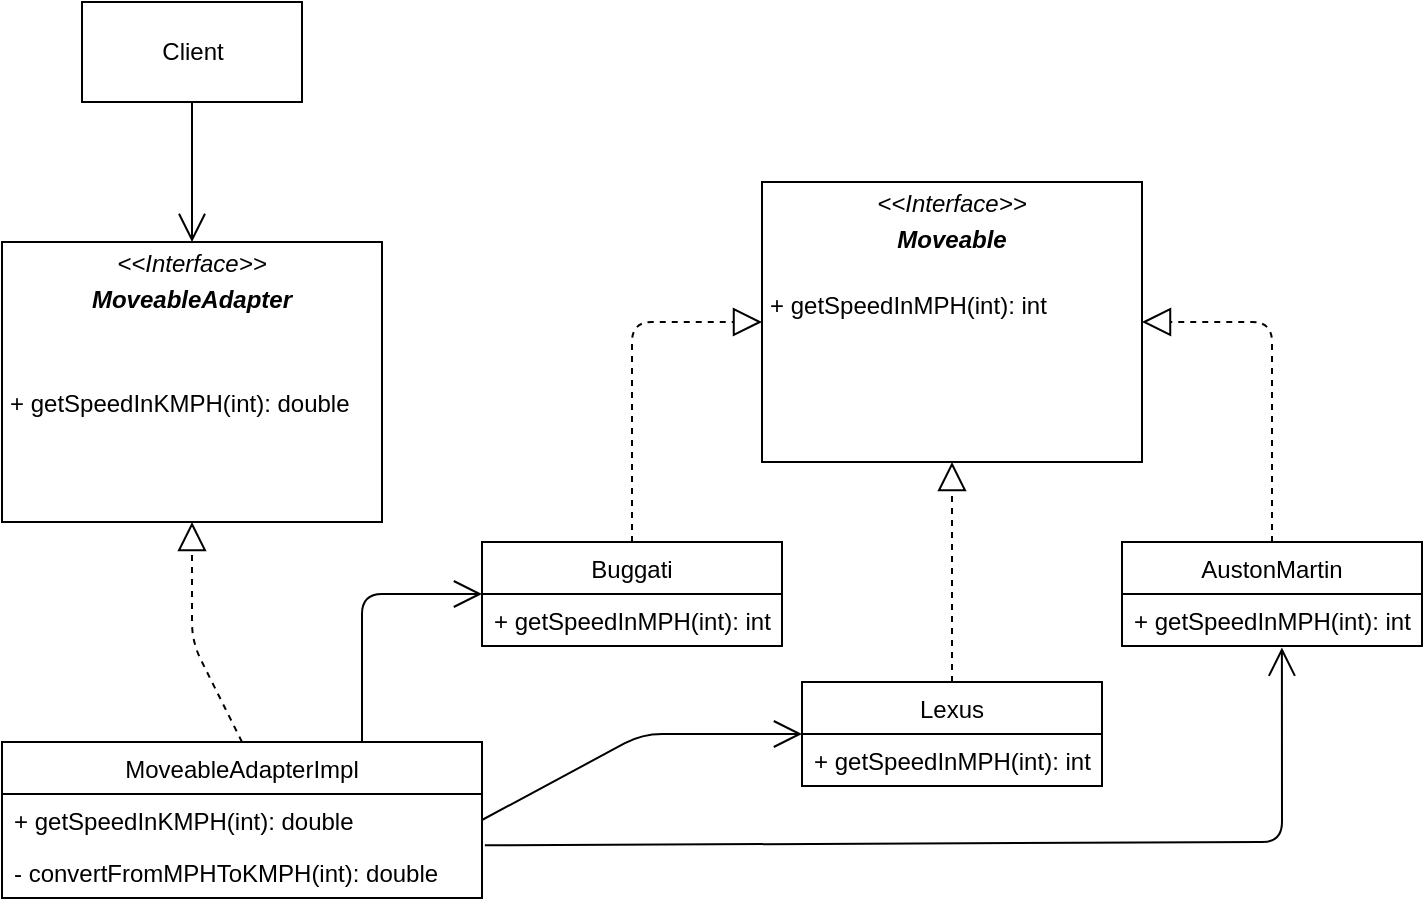 <mxfile version="13.5.7" type="device"><diagram id="C5RBs43oDa-KdzZeNtuy" name="Page-1"><mxGraphModel dx="1202" dy="585" grid="1" gridSize="10" guides="1" tooltips="1" connect="1" arrows="1" fold="1" page="1" pageScale="1" pageWidth="827" pageHeight="1169" math="0" shadow="0"><root><mxCell id="WIyWlLk6GJQsqaUBKTNV-0"/><mxCell id="WIyWlLk6GJQsqaUBKTNV-1" parent="WIyWlLk6GJQsqaUBKTNV-0"/><mxCell id="AuxKS3ff8hvRgaIcmGSK-60" value="&lt;p style=&quot;margin: 0px ; margin-top: 4px ; text-align: center&quot;&gt;&lt;i&gt;&amp;lt;&amp;lt;Interface&amp;gt;&amp;gt;&lt;/i&gt;&lt;/p&gt;&lt;p style=&quot;margin: 0px ; margin-top: 4px ; text-align: center&quot;&gt;&lt;i&gt;&lt;b&gt;MoveableAdapter&lt;/b&gt;&lt;/i&gt;&lt;/p&gt;&lt;p style=&quot;margin: 0px ; margin-top: 4px ; text-align: center&quot;&gt;&lt;i&gt;&lt;b&gt;&lt;br&gt;&lt;/b&gt;&lt;/i&gt;&lt;/p&gt;&lt;p style=&quot;margin: 0px ; margin-top: 4px ; text-align: center&quot;&gt;&lt;i&gt;&lt;b&gt;&lt;br&gt;&lt;/b&gt;&lt;/i&gt;&lt;/p&gt;&lt;p style=&quot;margin: 0px ; margin-left: 4px&quot;&gt;+ getSpeedInKMPH(int): double&lt;br&gt;&lt;/p&gt;" style="verticalAlign=top;align=left;overflow=fill;fontSize=12;fontFamily=Helvetica;html=1;" vertex="1" parent="WIyWlLk6GJQsqaUBKTNV-1"><mxGeometry x="80" y="200" width="190" height="140" as="geometry"/></mxCell><mxCell id="AuxKS3ff8hvRgaIcmGSK-61" value="&lt;p style=&quot;margin: 0px ; margin-top: 4px ; text-align: center&quot;&gt;&lt;i&gt;&amp;lt;&amp;lt;Interface&amp;gt;&amp;gt;&lt;/i&gt;&lt;/p&gt;&lt;p style=&quot;margin: 0px ; margin-top: 4px ; text-align: center&quot;&gt;&lt;i&gt;&lt;b&gt;Moveable&lt;/b&gt;&lt;/i&gt;&lt;/p&gt;&lt;p style=&quot;margin: 0px ; margin-top: 4px ; text-align: center&quot;&gt;&lt;i&gt;&lt;b&gt;&lt;br&gt;&lt;/b&gt;&lt;/i&gt;&lt;/p&gt;&lt;p style=&quot;margin: 0px ; margin-left: 4px&quot;&gt;+ getSpeedInMPH(int): int&lt;br&gt;&lt;/p&gt;" style="verticalAlign=top;align=left;overflow=fill;fontSize=12;fontFamily=Helvetica;html=1;" vertex="1" parent="WIyWlLk6GJQsqaUBKTNV-1"><mxGeometry x="460" y="170" width="190" height="140" as="geometry"/></mxCell><mxCell id="AuxKS3ff8hvRgaIcmGSK-62" value="MoveableAdapterImpl" style="swimlane;fontStyle=0;childLayout=stackLayout;horizontal=1;startSize=26;fillColor=none;horizontalStack=0;resizeParent=1;resizeParentMax=0;resizeLast=0;collapsible=1;marginBottom=0;" vertex="1" parent="WIyWlLk6GJQsqaUBKTNV-1"><mxGeometry x="80" y="450" width="240" height="78" as="geometry"/></mxCell><mxCell id="AuxKS3ff8hvRgaIcmGSK-63" value="+ getSpeedInKMPH(int): double&#10;" style="text;strokeColor=none;fillColor=none;align=left;verticalAlign=top;spacingLeft=4;spacingRight=4;overflow=hidden;rotatable=0;points=[[0,0.5],[1,0.5]];portConstraint=eastwest;" vertex="1" parent="AuxKS3ff8hvRgaIcmGSK-62"><mxGeometry y="26" width="240" height="26" as="geometry"/></mxCell><mxCell id="AuxKS3ff8hvRgaIcmGSK-64" value="- convertFromMPHToKMPH(int): double" style="text;strokeColor=none;fillColor=none;align=left;verticalAlign=top;spacingLeft=4;spacingRight=4;overflow=hidden;rotatable=0;points=[[0,0.5],[1,0.5]];portConstraint=eastwest;" vertex="1" parent="AuxKS3ff8hvRgaIcmGSK-62"><mxGeometry y="52" width="240" height="26" as="geometry"/></mxCell><mxCell id="AuxKS3ff8hvRgaIcmGSK-66" value="Buggati" style="swimlane;fontStyle=0;childLayout=stackLayout;horizontal=1;startSize=26;fillColor=none;horizontalStack=0;resizeParent=1;resizeParentMax=0;resizeLast=0;collapsible=1;marginBottom=0;" vertex="1" parent="WIyWlLk6GJQsqaUBKTNV-1"><mxGeometry x="320" y="350" width="150" height="52" as="geometry"/></mxCell><mxCell id="AuxKS3ff8hvRgaIcmGSK-67" value="+ getSpeedInMPH(int): int&#10;" style="text;strokeColor=none;fillColor=none;align=left;verticalAlign=top;spacingLeft=4;spacingRight=4;overflow=hidden;rotatable=0;points=[[0,0.5],[1,0.5]];portConstraint=eastwest;" vertex="1" parent="AuxKS3ff8hvRgaIcmGSK-66"><mxGeometry y="26" width="150" height="26" as="geometry"/></mxCell><mxCell id="AuxKS3ff8hvRgaIcmGSK-75" value="Lexus" style="swimlane;fontStyle=0;childLayout=stackLayout;horizontal=1;startSize=26;fillColor=none;horizontalStack=0;resizeParent=1;resizeParentMax=0;resizeLast=0;collapsible=1;marginBottom=0;" vertex="1" parent="WIyWlLk6GJQsqaUBKTNV-1"><mxGeometry x="480" y="420" width="150" height="52" as="geometry"/></mxCell><mxCell id="AuxKS3ff8hvRgaIcmGSK-76" value="+ getSpeedInMPH(int): int&#10;" style="text;strokeColor=none;fillColor=none;align=left;verticalAlign=top;spacingLeft=4;spacingRight=4;overflow=hidden;rotatable=0;points=[[0,0.5],[1,0.5]];portConstraint=eastwest;" vertex="1" parent="AuxKS3ff8hvRgaIcmGSK-75"><mxGeometry y="26" width="150" height="26" as="geometry"/></mxCell><mxCell id="AuxKS3ff8hvRgaIcmGSK-77" value="AustonMartin" style="swimlane;fontStyle=0;childLayout=stackLayout;horizontal=1;startSize=26;fillColor=none;horizontalStack=0;resizeParent=1;resizeParentMax=0;resizeLast=0;collapsible=1;marginBottom=0;" vertex="1" parent="WIyWlLk6GJQsqaUBKTNV-1"><mxGeometry x="640" y="350" width="150" height="52" as="geometry"/></mxCell><mxCell id="AuxKS3ff8hvRgaIcmGSK-78" value="+ getSpeedInMPH(int): int&#10;" style="text;strokeColor=none;fillColor=none;align=left;verticalAlign=top;spacingLeft=4;spacingRight=4;overflow=hidden;rotatable=0;points=[[0,0.5],[1,0.5]];portConstraint=eastwest;" vertex="1" parent="AuxKS3ff8hvRgaIcmGSK-77"><mxGeometry y="26" width="150" height="26" as="geometry"/></mxCell><mxCell id="AuxKS3ff8hvRgaIcmGSK-79" value="" style="endArrow=open;endFill=1;endSize=12;html=1;exitX=0.75;exitY=0;exitDx=0;exitDy=0;entryX=0;entryY=0.5;entryDx=0;entryDy=0;" edge="1" parent="WIyWlLk6GJQsqaUBKTNV-1" source="AuxKS3ff8hvRgaIcmGSK-62" target="AuxKS3ff8hvRgaIcmGSK-66"><mxGeometry width="160" relative="1" as="geometry"><mxPoint x="480" y="340" as="sourcePoint"/><mxPoint x="640" y="340" as="targetPoint"/><Array as="points"><mxPoint x="260" y="376"/></Array></mxGeometry></mxCell><mxCell id="AuxKS3ff8hvRgaIcmGSK-80" value="" style="endArrow=open;endFill=1;endSize=12;html=1;exitX=1;exitY=0.5;exitDx=0;exitDy=0;entryX=0;entryY=0.5;entryDx=0;entryDy=0;" edge="1" parent="WIyWlLk6GJQsqaUBKTNV-1" source="AuxKS3ff8hvRgaIcmGSK-63" target="AuxKS3ff8hvRgaIcmGSK-75"><mxGeometry width="160" relative="1" as="geometry"><mxPoint x="480" y="340" as="sourcePoint"/><mxPoint x="640" y="340" as="targetPoint"/><Array as="points"><mxPoint x="400" y="446"/></Array></mxGeometry></mxCell><mxCell id="AuxKS3ff8hvRgaIcmGSK-81" value="" style="endArrow=open;endFill=1;endSize=12;html=1;entryX=0.533;entryY=1.031;entryDx=0;entryDy=0;entryPerimeter=0;exitX=1.006;exitY=-0.014;exitDx=0;exitDy=0;exitPerimeter=0;" edge="1" parent="WIyWlLk6GJQsqaUBKTNV-1" source="AuxKS3ff8hvRgaIcmGSK-64" target="AuxKS3ff8hvRgaIcmGSK-78"><mxGeometry width="160" relative="1" as="geometry"><mxPoint x="480" y="340" as="sourcePoint"/><mxPoint x="640" y="340" as="targetPoint"/><Array as="points"><mxPoint x="720" y="500"/></Array></mxGeometry></mxCell><mxCell id="AuxKS3ff8hvRgaIcmGSK-82" value="" style="endArrow=block;dashed=1;endFill=0;endSize=12;html=1;exitX=0.5;exitY=0;exitDx=0;exitDy=0;entryX=0.5;entryY=1;entryDx=0;entryDy=0;" edge="1" parent="WIyWlLk6GJQsqaUBKTNV-1" source="AuxKS3ff8hvRgaIcmGSK-62" target="AuxKS3ff8hvRgaIcmGSK-60"><mxGeometry width="160" relative="1" as="geometry"><mxPoint x="480" y="340" as="sourcePoint"/><mxPoint x="640" y="340" as="targetPoint"/><Array as="points"><mxPoint x="175" y="400"/></Array></mxGeometry></mxCell><mxCell id="AuxKS3ff8hvRgaIcmGSK-83" value="" style="endArrow=block;dashed=1;endFill=0;endSize=12;html=1;exitX=0.5;exitY=0;exitDx=0;exitDy=0;entryX=0;entryY=0.5;entryDx=0;entryDy=0;" edge="1" parent="WIyWlLk6GJQsqaUBKTNV-1" source="AuxKS3ff8hvRgaIcmGSK-66" target="AuxKS3ff8hvRgaIcmGSK-61"><mxGeometry width="160" relative="1" as="geometry"><mxPoint x="480" y="340" as="sourcePoint"/><mxPoint x="640" y="340" as="targetPoint"/><Array as="points"><mxPoint x="395" y="240"/></Array></mxGeometry></mxCell><mxCell id="AuxKS3ff8hvRgaIcmGSK-84" value="" style="endArrow=block;dashed=1;endFill=0;endSize=12;html=1;exitX=0.5;exitY=0;exitDx=0;exitDy=0;" edge="1" parent="WIyWlLk6GJQsqaUBKTNV-1" source="AuxKS3ff8hvRgaIcmGSK-75" target="AuxKS3ff8hvRgaIcmGSK-61"><mxGeometry width="160" relative="1" as="geometry"><mxPoint x="480" y="340" as="sourcePoint"/><mxPoint x="640" y="340" as="targetPoint"/></mxGeometry></mxCell><mxCell id="AuxKS3ff8hvRgaIcmGSK-85" value="" style="endArrow=block;dashed=1;endFill=0;endSize=12;html=1;exitX=0.5;exitY=0;exitDx=0;exitDy=0;entryX=1;entryY=0.5;entryDx=0;entryDy=0;" edge="1" parent="WIyWlLk6GJQsqaUBKTNV-1" source="AuxKS3ff8hvRgaIcmGSK-77" target="AuxKS3ff8hvRgaIcmGSK-61"><mxGeometry width="160" relative="1" as="geometry"><mxPoint x="480" y="340" as="sourcePoint"/><mxPoint x="640" y="340" as="targetPoint"/><Array as="points"><mxPoint x="715" y="240"/></Array></mxGeometry></mxCell><mxCell id="AuxKS3ff8hvRgaIcmGSK-86" value="Client" style="html=1;" vertex="1" parent="WIyWlLk6GJQsqaUBKTNV-1"><mxGeometry x="120" y="80" width="110" height="50" as="geometry"/></mxCell><mxCell id="AuxKS3ff8hvRgaIcmGSK-87" value="" style="endArrow=open;endFill=1;endSize=12;html=1;exitX=0.5;exitY=1;exitDx=0;exitDy=0;" edge="1" parent="WIyWlLk6GJQsqaUBKTNV-1" source="AuxKS3ff8hvRgaIcmGSK-86" target="AuxKS3ff8hvRgaIcmGSK-60"><mxGeometry width="160" relative="1" as="geometry"><mxPoint x="480" y="340" as="sourcePoint"/><mxPoint x="640" y="340" as="targetPoint"/></mxGeometry></mxCell></root></mxGraphModel></diagram></mxfile>